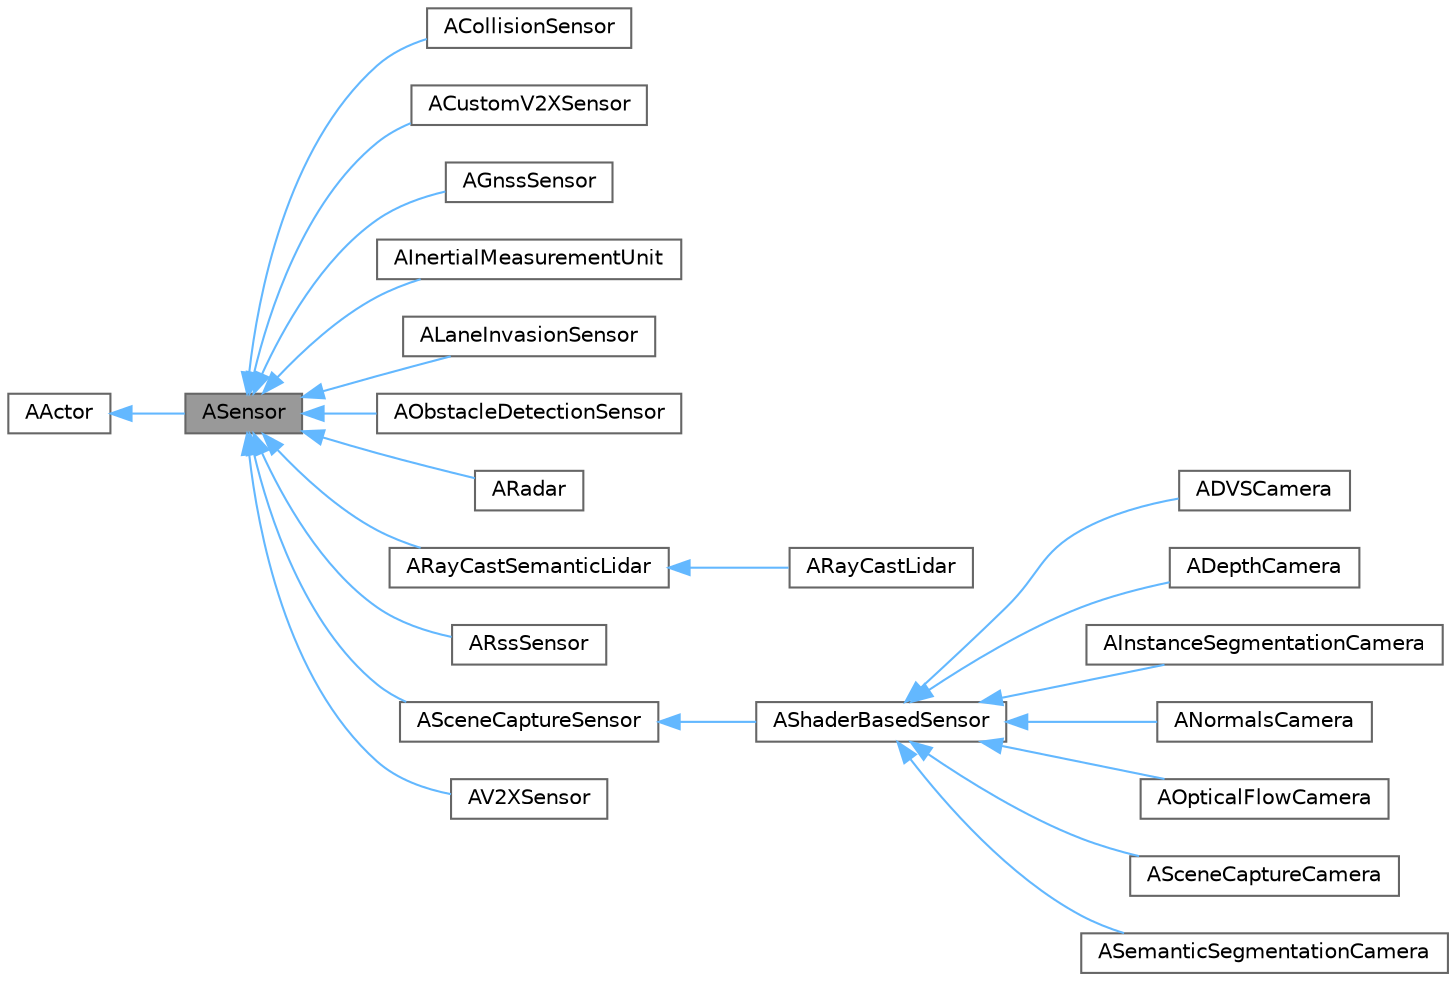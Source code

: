 digraph "ASensor"
{
 // INTERACTIVE_SVG=YES
 // LATEX_PDF_SIZE
  bgcolor="transparent";
  edge [fontname=Helvetica,fontsize=10,labelfontname=Helvetica,labelfontsize=10];
  node [fontname=Helvetica,fontsize=10,shape=box,height=0.2,width=0.4];
  rankdir="LR";
  Node1 [id="Node000001",label="ASensor",height=0.2,width=0.4,color="gray40", fillcolor="grey60", style="filled", fontcolor="black",tooltip="Base class for sensors."];
  Node2 -> Node1 [id="edge1_Node000001_Node000002",dir="back",color="steelblue1",style="solid",tooltip=" "];
  Node2 [id="Node000002",label="AActor",height=0.2,width=0.4,color="gray40", fillcolor="white", style="filled",URL="$d1/da4/classAActor.html",tooltip=" "];
  Node1 -> Node3 [id="edge2_Node000001_Node000003",dir="back",color="steelblue1",style="solid",tooltip=" "];
  Node3 [id="Node000003",label="ACollisionSensor",height=0.2,width=0.4,color="gray40", fillcolor="white", style="filled",URL="$d8/de9/classACollisionSensor.html",tooltip="A sensor to register collisions."];
  Node1 -> Node4 [id="edge3_Node000001_Node000004",dir="back",color="steelblue1",style="solid",tooltip=" "];
  Node4 [id="Node000004",label="ACustomV2XSensor",height=0.2,width=0.4,color="gray40", fillcolor="white", style="filled",URL="$de/d1f/classACustomV2XSensor.html",tooltip=" "];
  Node1 -> Node5 [id="edge4_Node000001_Node000005",dir="back",color="steelblue1",style="solid",tooltip=" "];
  Node5 [id="Node000005",label="AGnssSensor",height=0.2,width=0.4,color="gray40", fillcolor="white", style="filled",URL="$d0/dc3/classAGnssSensor.html",tooltip="Gnss sensor representation The actual position calculation is done one server side"];
  Node1 -> Node6 [id="edge5_Node000001_Node000006",dir="back",color="steelblue1",style="solid",tooltip=" "];
  Node6 [id="Node000006",label="AInertialMeasurementUnit",height=0.2,width=0.4,color="gray40", fillcolor="white", style="filled",URL="$d5/de0/classAInertialMeasurementUnit.html",tooltip=" "];
  Node1 -> Node7 [id="edge6_Node000001_Node000007",dir="back",color="steelblue1",style="solid",tooltip=" "];
  Node7 [id="Node000007",label="ALaneInvasionSensor",height=0.2,width=0.4,color="gray40", fillcolor="white", style="filled",URL="$d0/d57/classALaneInvasionSensor.html",tooltip="LaneInvasion sensor representation The actual position calculation is done one client side"];
  Node1 -> Node8 [id="edge7_Node000001_Node000008",dir="back",color="steelblue1",style="solid",tooltip=" "];
  Node8 [id="Node000008",label="AObstacleDetectionSensor",height=0.2,width=0.4,color="gray40", fillcolor="white", style="filled",URL="$d3/d93/classAObstacleDetectionSensor.html",tooltip="A sensor to register collisions."];
  Node1 -> Node9 [id="edge8_Node000001_Node000009",dir="back",color="steelblue1",style="solid",tooltip=" "];
  Node9 [id="Node000009",label="ARadar",height=0.2,width=0.4,color="gray40", fillcolor="white", style="filled",URL="$d9/d27/classARadar.html",tooltip="A ray-cast based Radar sensor."];
  Node1 -> Node10 [id="edge9_Node000001_Node000010",dir="back",color="steelblue1",style="solid",tooltip=" "];
  Node10 [id="Node000010",label="ARayCastSemanticLidar",height=0.2,width=0.4,color="gray40", fillcolor="white", style="filled",URL="$d8/d15/classARayCastSemanticLidar.html",tooltip="A ray-cast based Lidar sensor."];
  Node10 -> Node11 [id="edge10_Node000010_Node000011",dir="back",color="steelblue1",style="solid",tooltip=" "];
  Node11 [id="Node000011",label="ARayCastLidar",height=0.2,width=0.4,color="gray40", fillcolor="white", style="filled",URL="$d5/de4/classARayCastLidar.html",tooltip="A ray-cast based Lidar sensor."];
  Node1 -> Node12 [id="edge11_Node000001_Node000012",dir="back",color="steelblue1",style="solid",tooltip=" "];
  Node12 [id="Node000012",label="ARssSensor",height=0.2,width=0.4,color="gray40", fillcolor="white", style="filled",URL="$d3/ded/classARssSensor.html",tooltip="RSS sensor representation The actual calculation is done one client side"];
  Node1 -> Node13 [id="edge12_Node000001_Node000013",dir="back",color="steelblue1",style="solid",tooltip=" "];
  Node13 [id="Node000013",label="ASceneCaptureSensor",height=0.2,width=0.4,color="gray40", fillcolor="white", style="filled",URL="$d4/d60/classASceneCaptureSensor.html",tooltip="Base class for sensors using a USceneCaptureComponent2D for rendering the scene."];
  Node13 -> Node14 [id="edge13_Node000013_Node000014",dir="back",color="steelblue1",style="solid",tooltip=" "];
  Node14 [id="Node000014",label="AShaderBasedSensor",height=0.2,width=0.4,color="gray40", fillcolor="white", style="filled",URL="$da/dd3/classAShaderBasedSensor.html",tooltip="A sensor that produces data by applying post-process materials (shaders) to a scene capture image."];
  Node14 -> Node15 [id="edge14_Node000014_Node000015",dir="back",color="steelblue1",style="solid",tooltip=" "];
  Node15 [id="Node000015",label="ADVSCamera",height=0.2,width=0.4,color="gray40", fillcolor="white", style="filled",URL="$d2/daf/classADVSCamera.html",tooltip="Sensor that produce Dynamic Vision Events"];
  Node14 -> Node16 [id="edge15_Node000014_Node000016",dir="back",color="steelblue1",style="solid",tooltip=" "];
  Node16 [id="Node000016",label="ADepthCamera",height=0.2,width=0.4,color="gray40", fillcolor="white", style="filled",URL="$db/d36/classADepthCamera.html",tooltip="Sensor that produces \"depth\" images."];
  Node14 -> Node17 [id="edge16_Node000014_Node000017",dir="back",color="steelblue1",style="solid",tooltip=" "];
  Node17 [id="Node000017",label="AInstanceSegmentationCamera",height=0.2,width=0.4,color="gray40", fillcolor="white", style="filled",URL="$d9/d25/classAInstanceSegmentationCamera.html",tooltip="Sensor that produces \"Instance segmentation\" images."];
  Node14 -> Node18 [id="edge17_Node000014_Node000018",dir="back",color="steelblue1",style="solid",tooltip=" "];
  Node18 [id="Node000018",label="ANormalsCamera",height=0.2,width=0.4,color="gray40", fillcolor="white", style="filled",URL="$d3/d49/classANormalsCamera.html",tooltip="Sensor that produces \"normals\" images."];
  Node14 -> Node19 [id="edge18_Node000014_Node000019",dir="back",color="steelblue1",style="solid",tooltip=" "];
  Node19 [id="Node000019",label="AOpticalFlowCamera",height=0.2,width=0.4,color="gray40", fillcolor="white", style="filled",URL="$d0/d61/classAOpticalFlowCamera.html",tooltip="Sensor that produces \"optical flow\" images."];
  Node14 -> Node20 [id="edge19_Node000014_Node000020",dir="back",color="steelblue1",style="solid",tooltip=" "];
  Node20 [id="Node000020",label="ASceneCaptureCamera",height=0.2,width=0.4,color="gray40", fillcolor="white", style="filled",URL="$d8/d68/classASceneCaptureCamera.html",tooltip="A sensor that captures images from the scene."];
  Node14 -> Node21 [id="edge20_Node000014_Node000021",dir="back",color="steelblue1",style="solid",tooltip=" "];
  Node21 [id="Node000021",label="ASemanticSegmentationCamera",height=0.2,width=0.4,color="gray40", fillcolor="white", style="filled",URL="$d6/dad/classASemanticSegmentationCamera.html",tooltip="Sensor that produces \"semantic segmentation\" images."];
  Node1 -> Node22 [id="edge21_Node000001_Node000022",dir="back",color="steelblue1",style="solid",tooltip=" "];
  Node22 [id="Node000022",label="AV2XSensor",height=0.2,width=0.4,color="gray40", fillcolor="white", style="filled",URL="$d3/dd4/classAV2XSensor.html",tooltip=" "];
}
